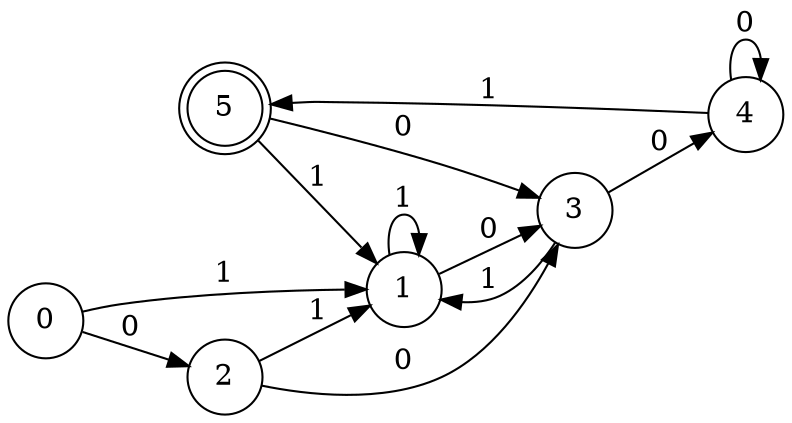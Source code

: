digraph finite_state_machine {
	rankdir=LR size="8,5"
	node [shape=doublecircle]
	5
	node [shape=circle]
	0 -> 1 [label=1]
	node [shape=circle]
	0 -> 2 [label=0]
	node [shape=circle]
	1 -> 1 [label=1]
	node [shape=circle]
	1 -> 3 [label=0]
	node [shape=circle]
	2 -> 1 [label=1]
	node [shape=circle]
	2 -> 3 [label=0]
	node [shape=circle]
	3 -> 1 [label=1]
	node [shape=circle]
	3 -> 4 [label=0]
	node [shape=circle]
	4 -> 5 [label=1]
	node [shape=circle]
	4 -> 4 [label=0]
	node [shape=circle]
	5 -> 1 [label=1]
	node [shape=circle]
	5 -> 3 [label=0]
}
